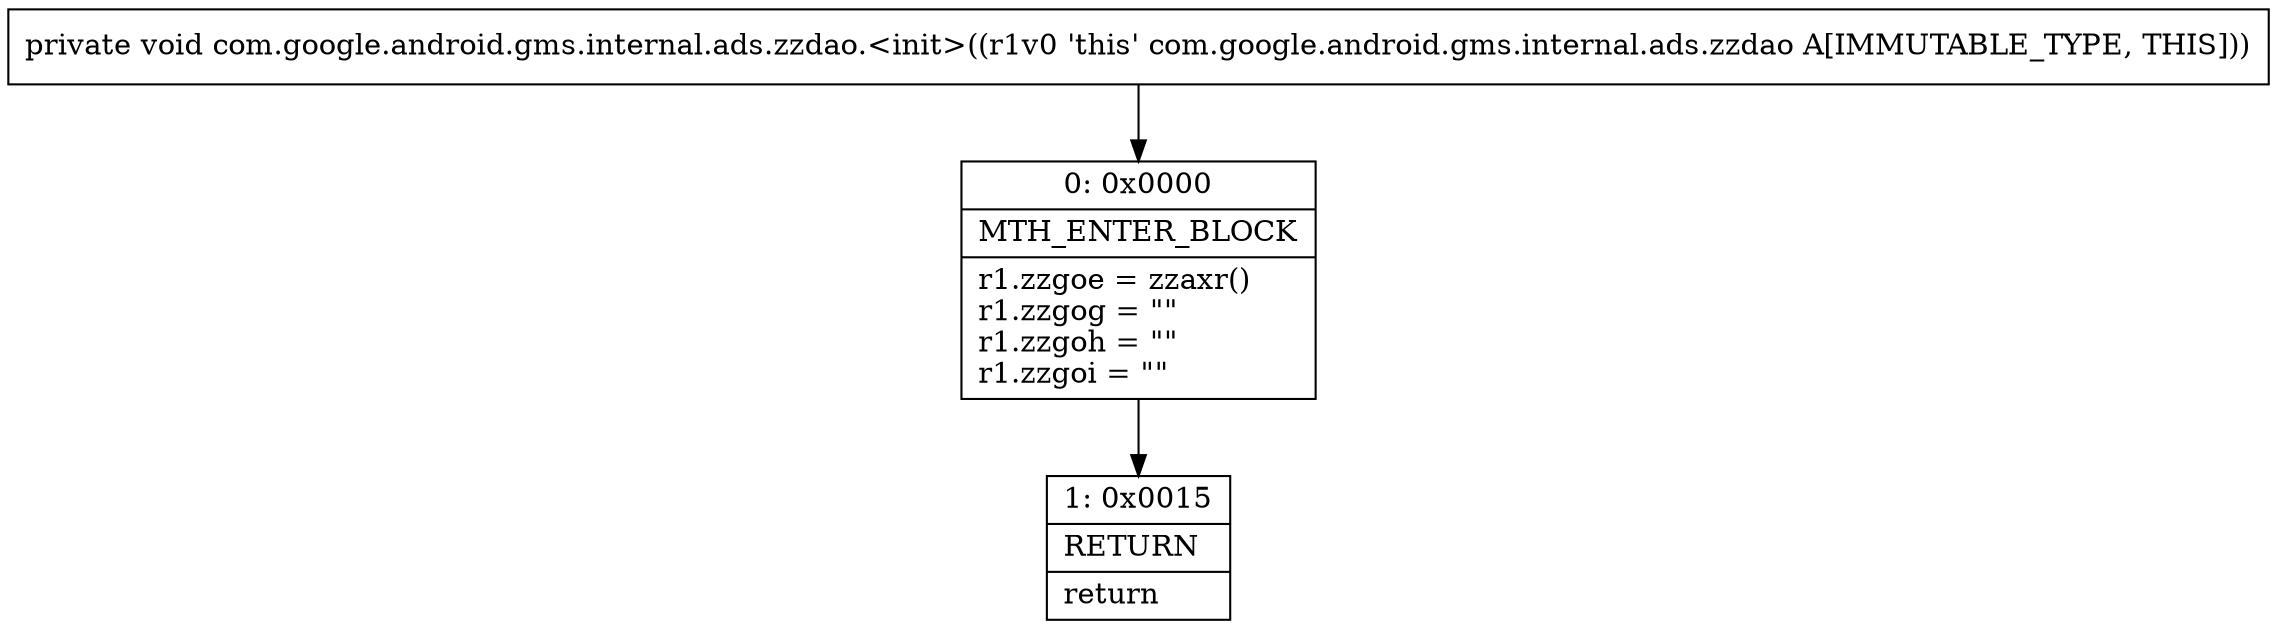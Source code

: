 digraph "CFG forcom.google.android.gms.internal.ads.zzdao.\<init\>()V" {
Node_0 [shape=record,label="{0\:\ 0x0000|MTH_ENTER_BLOCK\l|r1.zzgoe = zzaxr()\lr1.zzgog = \"\"\lr1.zzgoh = \"\"\lr1.zzgoi = \"\"\l}"];
Node_1 [shape=record,label="{1\:\ 0x0015|RETURN\l|return\l}"];
MethodNode[shape=record,label="{private void com.google.android.gms.internal.ads.zzdao.\<init\>((r1v0 'this' com.google.android.gms.internal.ads.zzdao A[IMMUTABLE_TYPE, THIS])) }"];
MethodNode -> Node_0;
Node_0 -> Node_1;
}

